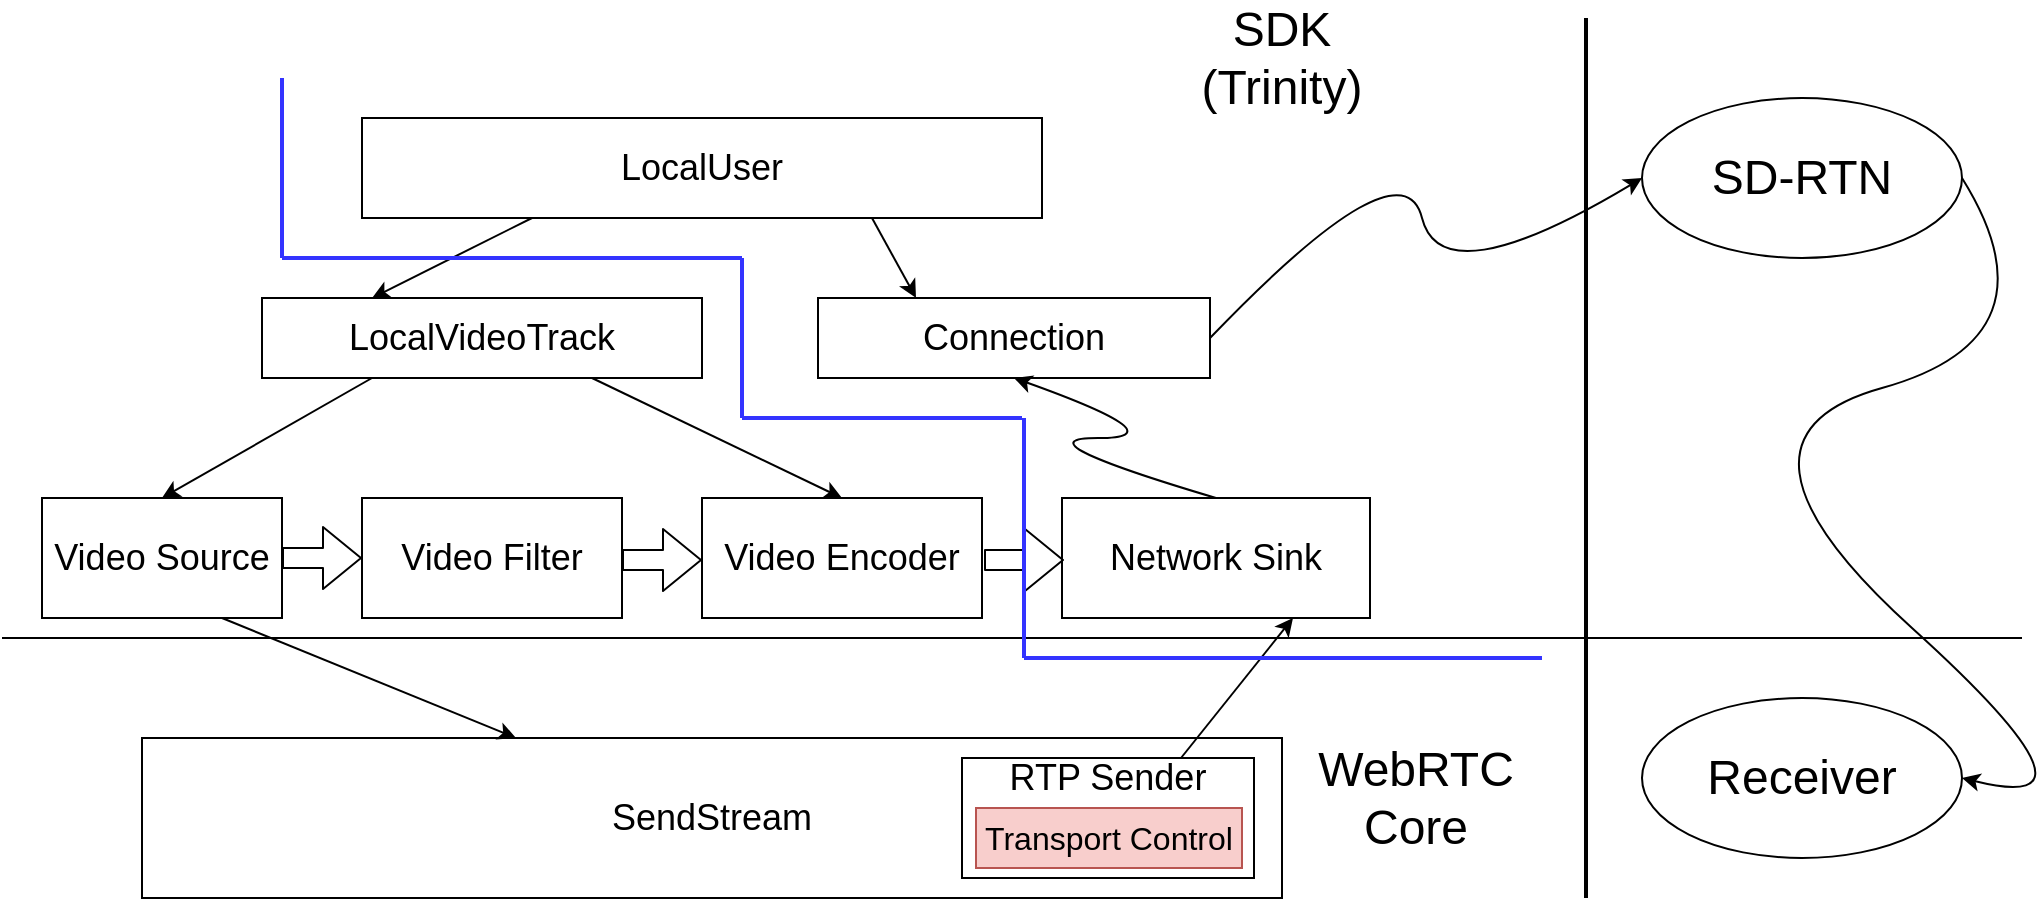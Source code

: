 <mxfile version="10.6.6" type="github"><diagram id="qu8naK0X2yCd4bgujgag" name="Page-1"><mxGraphModel dx="1072" dy="540" grid="1" gridSize="10" guides="1" tooltips="1" connect="1" arrows="1" fold="1" page="1" pageScale="1" pageWidth="827" pageHeight="1169" math="0" shadow="0"><root><mxCell id="0"/><mxCell id="1" parent="0"/><mxCell id="N7h1zhZpzMt8JgVIJtZU-1" value="&lt;font style=&quot;font-size: 18px&quot;&gt;LocalVideoTrack&lt;/font&gt;" style="rounded=0;whiteSpace=wrap;html=1;" parent="1" vertex="1"><mxGeometry x="170" y="230" width="220" height="40" as="geometry"/></mxCell><mxCell id="N7h1zhZpzMt8JgVIJtZU-2" value="&lt;font style=&quot;font-size: 18px&quot;&gt;Video Source&lt;/font&gt;" style="rounded=0;whiteSpace=wrap;html=1;" parent="1" vertex="1"><mxGeometry x="60" y="330" width="120" height="60" as="geometry"/></mxCell><mxCell id="N7h1zhZpzMt8JgVIJtZU-3" value="&lt;font style=&quot;font-size: 18px&quot;&gt;Video Filter&lt;/font&gt;" style="rounded=0;whiteSpace=wrap;html=1;" parent="1" vertex="1"><mxGeometry x="220" y="330" width="130" height="60" as="geometry"/></mxCell><mxCell id="N7h1zhZpzMt8JgVIJtZU-4" value="&lt;font style=&quot;font-size: 18px&quot;&gt;Video Encoder&lt;/font&gt;" style="rounded=0;whiteSpace=wrap;html=1;" parent="1" vertex="1"><mxGeometry x="390" y="330" width="140" height="60" as="geometry"/></mxCell><mxCell id="N7h1zhZpzMt8JgVIJtZU-5" value="&lt;font style=&quot;font-size: 18px&quot;&gt;Network Sink&lt;/font&gt;" style="rounded=0;whiteSpace=wrap;html=1;" parent="1" vertex="1"><mxGeometry x="570" y="330" width="154" height="60" as="geometry"/></mxCell><mxCell id="N7h1zhZpzMt8JgVIJtZU-6" value="&lt;font style=&quot;font-size: 18px&quot;&gt;Connection&lt;/font&gt;" style="rounded=0;whiteSpace=wrap;html=1;" parent="1" vertex="1"><mxGeometry x="448" y="230" width="196" height="40" as="geometry"/></mxCell><mxCell id="N7h1zhZpzMt8JgVIJtZU-7" value="&lt;font style=&quot;font-size: 18px&quot;&gt;LocalUser&lt;/font&gt;" style="rounded=0;whiteSpace=wrap;html=1;" parent="1" vertex="1"><mxGeometry x="220" y="140" width="340" height="50" as="geometry"/></mxCell><mxCell id="N7h1zhZpzMt8JgVIJtZU-9" value="" style="endArrow=classic;html=1;exitX=0.25;exitY=1;exitDx=0;exitDy=0;entryX=0.5;entryY=0;entryDx=0;entryDy=0;" parent="1" source="N7h1zhZpzMt8JgVIJtZU-1" target="N7h1zhZpzMt8JgVIJtZU-2" edge="1"><mxGeometry width="50" height="50" relative="1" as="geometry"><mxPoint x="140" y="440" as="sourcePoint"/><mxPoint x="190" y="390" as="targetPoint"/></mxGeometry></mxCell><mxCell id="N7h1zhZpzMt8JgVIJtZU-11" value="" style="endArrow=classic;html=1;exitX=0.75;exitY=1;exitDx=0;exitDy=0;entryX=0.5;entryY=0;entryDx=0;entryDy=0;" parent="1" source="N7h1zhZpzMt8JgVIJtZU-1" target="N7h1zhZpzMt8JgVIJtZU-4" edge="1"><mxGeometry width="50" height="50" relative="1" as="geometry"><mxPoint x="235" y="280" as="sourcePoint"/><mxPoint x="140" y="340" as="targetPoint"/></mxGeometry></mxCell><mxCell id="N7h1zhZpzMt8JgVIJtZU-12" value="" style="curved=1;endArrow=classic;html=1;exitX=0.5;exitY=0;exitDx=0;exitDy=0;entryX=0.5;entryY=1;entryDx=0;entryDy=0;" parent="1" source="N7h1zhZpzMt8JgVIJtZU-5" target="N7h1zhZpzMt8JgVIJtZU-6" edge="1"><mxGeometry width="50" height="50" relative="1" as="geometry"><mxPoint x="630" y="350" as="sourcePoint"/><mxPoint x="680" y="300" as="targetPoint"/><Array as="points"><mxPoint x="546" y="300"/><mxPoint x="630" y="300"/></Array></mxGeometry></mxCell><mxCell id="N7h1zhZpzMt8JgVIJtZU-14" value="" style="endArrow=classic;html=1;exitX=0.25;exitY=1;exitDx=0;exitDy=0;entryX=0.25;entryY=0;entryDx=0;entryDy=0;" parent="1" source="N7h1zhZpzMt8JgVIJtZU-7" target="N7h1zhZpzMt8JgVIJtZU-1" edge="1"><mxGeometry width="50" height="50" relative="1" as="geometry"><mxPoint x="355" y="190" as="sourcePoint"/><mxPoint x="260" y="250" as="targetPoint"/></mxGeometry></mxCell><mxCell id="N7h1zhZpzMt8JgVIJtZU-15" value="" style="endArrow=classic;html=1;exitX=0.75;exitY=1;exitDx=0;exitDy=0;entryX=0.25;entryY=0;entryDx=0;entryDy=0;" parent="1" source="N7h1zhZpzMt8JgVIJtZU-7" target="N7h1zhZpzMt8JgVIJtZU-6" edge="1"><mxGeometry width="50" height="50" relative="1" as="geometry"><mxPoint x="510" y="220" as="sourcePoint"/><mxPoint x="430" y="260" as="targetPoint"/></mxGeometry></mxCell><mxCell id="N7h1zhZpzMt8JgVIJtZU-16" value="" style="shape=flexArrow;endArrow=classic;html=1;" parent="1" source="N7h1zhZpzMt8JgVIJtZU-2" target="N7h1zhZpzMt8JgVIJtZU-3" edge="1"><mxGeometry width="50" height="50" relative="1" as="geometry"><mxPoint x="120" y="450" as="sourcePoint"/><mxPoint x="190" y="410" as="targetPoint"/><Array as="points"><mxPoint x="220" y="360"/></Array></mxGeometry></mxCell><mxCell id="N7h1zhZpzMt8JgVIJtZU-21" value="" style="shape=flexArrow;endArrow=classic;html=1;" parent="1" edge="1"><mxGeometry width="50" height="50" relative="1" as="geometry"><mxPoint x="350" y="361" as="sourcePoint"/><mxPoint x="390" y="361" as="targetPoint"/><Array as="points"><mxPoint x="390" y="361"/></Array></mxGeometry></mxCell><mxCell id="N7h1zhZpzMt8JgVIJtZU-23" value="" style="shape=flexArrow;endArrow=classic;html=1;" parent="1" edge="1"><mxGeometry width="50" height="50" relative="1" as="geometry"><mxPoint x="531" y="361" as="sourcePoint"/><mxPoint x="571" y="361" as="targetPoint"/><Array as="points"><mxPoint x="571" y="361"/></Array></mxGeometry></mxCell><mxCell id="N7h1zhZpzMt8JgVIJtZU-25" value="" style="endArrow=none;html=1;" parent="1" edge="1"><mxGeometry width="50" height="50" relative="1" as="geometry"><mxPoint x="40" y="400" as="sourcePoint"/><mxPoint x="1050" y="400" as="targetPoint"/></mxGeometry></mxCell><mxCell id="N7h1zhZpzMt8JgVIJtZU-26" value="&lt;font style=&quot;font-size: 18px&quot;&gt;SendStream&lt;/font&gt;" style="rounded=0;whiteSpace=wrap;html=1;" parent="1" vertex="1"><mxGeometry x="110" y="450" width="570" height="80" as="geometry"/></mxCell><mxCell id="N7h1zhZpzMt8JgVIJtZU-28" value="" style="endArrow=classic;html=1;exitX=0.75;exitY=1;exitDx=0;exitDy=0;" parent="1" source="N7h1zhZpzMt8JgVIJtZU-2" target="N7h1zhZpzMt8JgVIJtZU-26" edge="1"><mxGeometry width="50" height="50" relative="1" as="geometry"><mxPoint x="172.5" y="400" as="sourcePoint"/><mxPoint x="67.5" y="460" as="targetPoint"/></mxGeometry></mxCell><mxCell id="N7h1zhZpzMt8JgVIJtZU-29" value="" style="rounded=0;whiteSpace=wrap;html=1;" parent="1" vertex="1"><mxGeometry x="520" y="460" width="146" height="60" as="geometry"/></mxCell><mxCell id="N7h1zhZpzMt8JgVIJtZU-30" value="" style="endArrow=classic;html=1;exitX=0.75;exitY=0;exitDx=0;exitDy=0;entryX=0.75;entryY=1;entryDx=0;entryDy=0;" parent="1" source="N7h1zhZpzMt8JgVIJtZU-29" target="N7h1zhZpzMt8JgVIJtZU-5" edge="1"><mxGeometry width="50" height="50" relative="1" as="geometry"><mxPoint x="160" y="400" as="sourcePoint"/><mxPoint x="307" y="460" as="targetPoint"/></mxGeometry></mxCell><mxCell id="N7h1zhZpzMt8JgVIJtZU-31" value="&lt;font style=&quot;font-size: 24px&quot;&gt;SD-RTN&lt;/font&gt;" style="ellipse;whiteSpace=wrap;html=1;" parent="1" vertex="1"><mxGeometry x="860" y="130" width="160" height="80" as="geometry"/></mxCell><mxCell id="N7h1zhZpzMt8JgVIJtZU-32" value="" style="curved=1;endArrow=classic;html=1;exitX=1;exitY=0.5;exitDx=0;exitDy=0;entryX=0;entryY=0.5;entryDx=0;entryDy=0;" parent="1" source="N7h1zhZpzMt8JgVIJtZU-6" target="N7h1zhZpzMt8JgVIJtZU-31" edge="1"><mxGeometry width="50" height="50" relative="1" as="geometry"><mxPoint x="871" y="240" as="sourcePoint"/><mxPoint x="770" y="180" as="targetPoint"/><Array as="points"><mxPoint x="740" y="150"/><mxPoint x="760" y="230"/></Array></mxGeometry></mxCell><mxCell id="N7h1zhZpzMt8JgVIJtZU-35" value="" style="line;strokeWidth=2;html=1;perimeter=backbonePerimeter;points=[];outlineConnect=0;strokeColor=#3333FF;" parent="1" vertex="1"><mxGeometry x="180" y="205" width="230" height="10" as="geometry"/></mxCell><mxCell id="N7h1zhZpzMt8JgVIJtZU-38" value="" style="line;strokeWidth=2;direction=south;html=1;perimeter=backbonePerimeter;points=[];outlineConnect=0;strokeColor=#3333FF;" parent="1" vertex="1"><mxGeometry x="405" y="210" width="10" height="80" as="geometry"/></mxCell><mxCell id="N7h1zhZpzMt8JgVIJtZU-39" value="" style="line;strokeWidth=2;html=1;perimeter=backbonePerimeter;points=[];outlineConnect=0;strokeColor=#3333FF;" parent="1" vertex="1"><mxGeometry x="410" y="285" width="140" height="10" as="geometry"/></mxCell><mxCell id="N7h1zhZpzMt8JgVIJtZU-40" value="" style="line;strokeWidth=2;direction=south;html=1;perimeter=backbonePerimeter;points=[];outlineConnect=0;strokeColor=#3333FF;" parent="1" vertex="1"><mxGeometry x="546" y="290" width="10" height="120" as="geometry"/></mxCell><mxCell id="N7h1zhZpzMt8JgVIJtZU-42" value="" style="line;strokeWidth=2;html=1;perimeter=backbonePerimeter;points=[];outlineConnect=0;strokeColor=#3333FF;" parent="1" vertex="1"><mxGeometry x="551" y="405" width="259" height="10" as="geometry"/></mxCell><mxCell id="N7h1zhZpzMt8JgVIJtZU-43" value="" style="line;strokeWidth=2;direction=south;html=1;perimeter=backbonePerimeter;points=[];outlineConnect=0;strokeColor=#3333FF;" parent="1" vertex="1"><mxGeometry x="175" y="120" width="10" height="90" as="geometry"/></mxCell><mxCell id="N7h1zhZpzMt8JgVIJtZU-44" value="" style="line;strokeWidth=2;direction=south;html=1;" parent="1" vertex="1"><mxGeometry x="827" y="90" width="10" height="440" as="geometry"/></mxCell><mxCell id="N7h1zhZpzMt8JgVIJtZU-45" value="&lt;font style=&quot;font-size: 24px&quot;&gt;WebRTC Core&lt;/font&gt;" style="text;html=1;strokeColor=none;fillColor=none;align=center;verticalAlign=middle;whiteSpace=wrap;rounded=0;" parent="1" vertex="1"><mxGeometry x="727" y="470" width="40" height="20" as="geometry"/></mxCell><mxCell id="N7h1zhZpzMt8JgVIJtZU-46" value="&lt;font style=&quot;font-size: 24px&quot;&gt;SDK (Trinity)&lt;/font&gt;" style="text;html=1;strokeColor=none;fillColor=none;align=center;verticalAlign=middle;whiteSpace=wrap;rounded=0;" parent="1" vertex="1"><mxGeometry x="660" y="100" width="40" height="20" as="geometry"/></mxCell><mxCell id="N7h1zhZpzMt8JgVIJtZU-47" value="&lt;font style=&quot;font-size: 24px&quot;&gt;Receiver&lt;/font&gt;" style="ellipse;whiteSpace=wrap;html=1;" parent="1" vertex="1"><mxGeometry x="860" y="430" width="160" height="80" as="geometry"/></mxCell><mxCell id="N7h1zhZpzMt8JgVIJtZU-48" value="" style="curved=1;endArrow=classic;html=1;exitX=1;exitY=0.5;exitDx=0;exitDy=0;entryX=1;entryY=0.5;entryDx=0;entryDy=0;" parent="1" source="N7h1zhZpzMt8JgVIJtZU-31" target="N7h1zhZpzMt8JgVIJtZU-47" edge="1"><mxGeometry width="50" height="50" relative="1" as="geometry"><mxPoint x="654" y="260" as="sourcePoint"/><mxPoint x="870" y="180" as="targetPoint"/><Array as="points"><mxPoint x="1070" y="250"/><mxPoint x="890" y="300"/><mxPoint x="1100" y="490"/></Array></mxGeometry></mxCell><mxCell id="N7h1zhZpzMt8JgVIJtZU-49" value="&lt;font style=&quot;font-size: 16px&quot;&gt;Transport Control&lt;/font&gt;" style="rounded=0;whiteSpace=wrap;html=1;strokeColor=#b85450;strokeWidth=1;fillColor=#f8cecc;" parent="1" vertex="1"><mxGeometry x="527" y="485" width="133" height="30" as="geometry"/></mxCell><mxCell id="N7h1zhZpzMt8JgVIJtZU-52" value="&lt;span&gt;&lt;font style=&quot;font-size: 18px&quot;&gt;RTP Sender&lt;/font&gt;&lt;/span&gt;" style="text;html=1;strokeColor=none;fillColor=none;align=center;verticalAlign=middle;whiteSpace=wrap;rounded=0;" parent="1" vertex="1"><mxGeometry x="533" y="460" width="120" height="20" as="geometry"/></mxCell></root></mxGraphModel></diagram></mxfile>